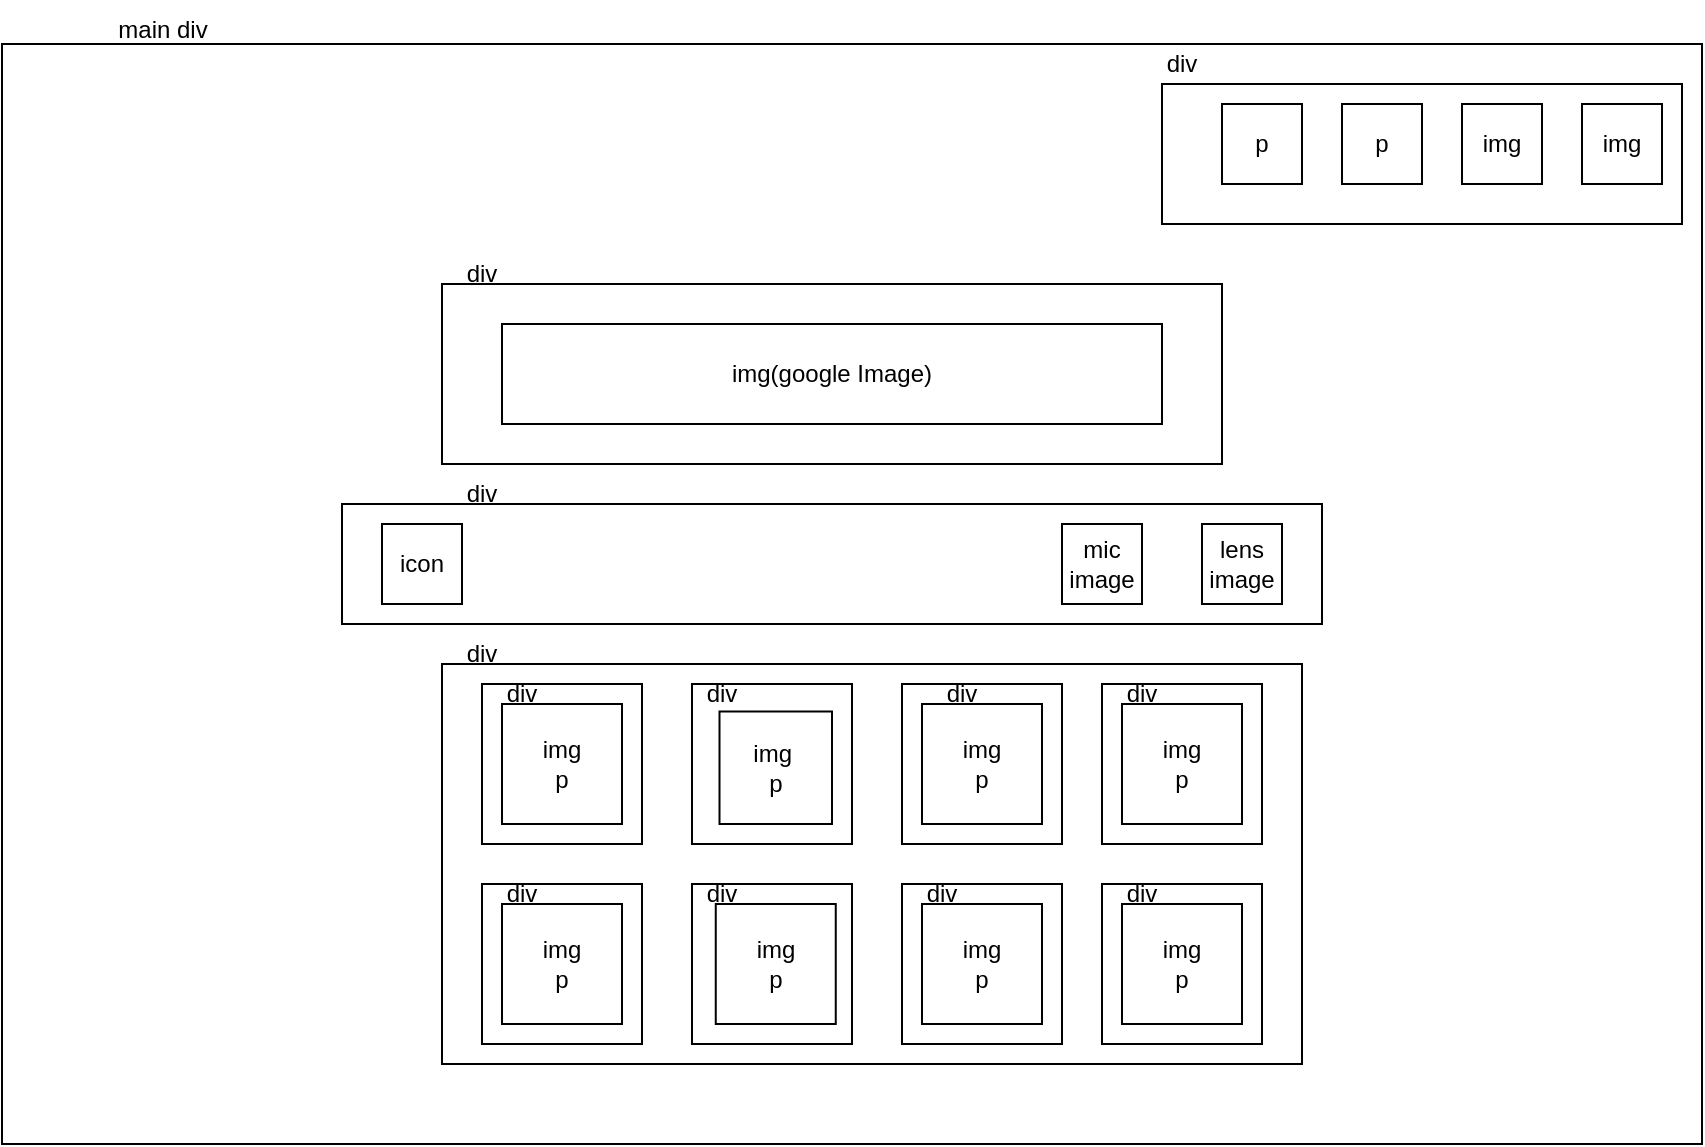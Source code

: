 <mxfile version="22.1.2" type="device">
  <diagram name="Page-1" id="SYpSVl-O07WteA1Kj1Do">
    <mxGraphModel dx="1036" dy="606" grid="1" gridSize="10" guides="1" tooltips="1" connect="1" arrows="1" fold="1" page="1" pageScale="1" pageWidth="850" pageHeight="1100" math="0" shadow="0">
      <root>
        <mxCell id="0" />
        <mxCell id="1" parent="0" />
        <mxCell id="w-ruEgxd44OofjUXRPdC-5" value="" style="rounded=0;whiteSpace=wrap;html=1;" vertex="1" parent="1">
          <mxGeometry y="40" width="850" height="550" as="geometry" />
        </mxCell>
        <mxCell id="w-ruEgxd44OofjUXRPdC-6" value="" style="rounded=0;whiteSpace=wrap;html=1;" vertex="1" parent="1">
          <mxGeometry x="220" y="160" width="390" height="90" as="geometry" />
        </mxCell>
        <mxCell id="w-ruEgxd44OofjUXRPdC-7" value="&lt;p style=&quot;line-height: 120%;&quot;&gt;&lt;br&gt;&lt;/p&gt;" style="rounded=0;whiteSpace=wrap;html=1;" vertex="1" parent="1">
          <mxGeometry x="580" y="60" width="260" height="70" as="geometry" />
        </mxCell>
        <mxCell id="w-ruEgxd44OofjUXRPdC-8" value="main div" style="text;html=1;align=center;verticalAlign=middle;resizable=0;points=[];autosize=1;strokeColor=none;fillColor=none;" vertex="1" parent="1">
          <mxGeometry x="45" y="18" width="70" height="30" as="geometry" />
        </mxCell>
        <mxCell id="w-ruEgxd44OofjUXRPdC-9" value="p" style="whiteSpace=wrap;html=1;aspect=fixed;" vertex="1" parent="1">
          <mxGeometry x="610" y="70" width="40" height="40" as="geometry" />
        </mxCell>
        <mxCell id="w-ruEgxd44OofjUXRPdC-11" value="p" style="whiteSpace=wrap;html=1;aspect=fixed;" vertex="1" parent="1">
          <mxGeometry x="670" y="70" width="40" height="40" as="geometry" />
        </mxCell>
        <mxCell id="w-ruEgxd44OofjUXRPdC-13" value="div" style="text;html=1;strokeColor=none;fillColor=none;align=center;verticalAlign=middle;whiteSpace=wrap;rounded=0;" vertex="1" parent="1">
          <mxGeometry x="560" y="30" width="60" height="40" as="geometry" />
        </mxCell>
        <mxCell id="w-ruEgxd44OofjUXRPdC-15" value="img" style="whiteSpace=wrap;html=1;aspect=fixed;" vertex="1" parent="1">
          <mxGeometry x="730" y="70" width="40" height="40" as="geometry" />
        </mxCell>
        <mxCell id="w-ruEgxd44OofjUXRPdC-16" value="img" style="whiteSpace=wrap;html=1;aspect=fixed;" vertex="1" parent="1">
          <mxGeometry x="790" y="70" width="40" height="40" as="geometry" />
        </mxCell>
        <mxCell id="w-ruEgxd44OofjUXRPdC-17" value="div" style="text;html=1;strokeColor=none;fillColor=none;align=center;verticalAlign=middle;whiteSpace=wrap;rounded=0;" vertex="1" parent="1">
          <mxGeometry x="210" y="140" width="60" height="30" as="geometry" />
        </mxCell>
        <mxCell id="w-ruEgxd44OofjUXRPdC-18" value="img(google Image)" style="rounded=0;whiteSpace=wrap;html=1;" vertex="1" parent="1">
          <mxGeometry x="250" y="180" width="330" height="50" as="geometry" />
        </mxCell>
        <mxCell id="w-ruEgxd44OofjUXRPdC-19" value="" style="rounded=0;whiteSpace=wrap;html=1;" vertex="1" parent="1">
          <mxGeometry x="170" y="270" width="490" height="60" as="geometry" />
        </mxCell>
        <mxCell id="w-ruEgxd44OofjUXRPdC-20" value="div" style="text;html=1;strokeColor=none;fillColor=none;align=center;verticalAlign=middle;whiteSpace=wrap;rounded=0;" vertex="1" parent="1">
          <mxGeometry x="210" y="250" width="60" height="30" as="geometry" />
        </mxCell>
        <mxCell id="w-ruEgxd44OofjUXRPdC-21" value="icon" style="whiteSpace=wrap;html=1;aspect=fixed;" vertex="1" parent="1">
          <mxGeometry x="190" y="280" width="40" height="40" as="geometry" />
        </mxCell>
        <mxCell id="w-ruEgxd44OofjUXRPdC-22" value="mic image" style="whiteSpace=wrap;html=1;aspect=fixed;" vertex="1" parent="1">
          <mxGeometry x="530" y="280" width="40" height="40" as="geometry" />
        </mxCell>
        <mxCell id="w-ruEgxd44OofjUXRPdC-23" value="lens image" style="whiteSpace=wrap;html=1;aspect=fixed;" vertex="1" parent="1">
          <mxGeometry x="600" y="280" width="40" height="40" as="geometry" />
        </mxCell>
        <mxCell id="w-ruEgxd44OofjUXRPdC-24" value="" style="rounded=0;whiteSpace=wrap;html=1;" vertex="1" parent="1">
          <mxGeometry x="220" y="350" width="430" height="200" as="geometry" />
        </mxCell>
        <mxCell id="w-ruEgxd44OofjUXRPdC-26" value="" style="whiteSpace=wrap;html=1;aspect=fixed;" vertex="1" parent="1">
          <mxGeometry x="240" y="360" width="80" height="80" as="geometry" />
        </mxCell>
        <mxCell id="w-ruEgxd44OofjUXRPdC-27" value="" style="whiteSpace=wrap;html=1;aspect=fixed;" vertex="1" parent="1">
          <mxGeometry x="240" y="460" width="80" height="80" as="geometry" />
        </mxCell>
        <mxCell id="w-ruEgxd44OofjUXRPdC-28" value="" style="whiteSpace=wrap;html=1;aspect=fixed;" vertex="1" parent="1">
          <mxGeometry x="345" y="360" width="80" height="80" as="geometry" />
        </mxCell>
        <mxCell id="w-ruEgxd44OofjUXRPdC-29" value="" style="whiteSpace=wrap;html=1;aspect=fixed;" vertex="1" parent="1">
          <mxGeometry x="450" y="360" width="80" height="80" as="geometry" />
        </mxCell>
        <mxCell id="w-ruEgxd44OofjUXRPdC-30" value="" style="whiteSpace=wrap;html=1;aspect=fixed;" vertex="1" parent="1">
          <mxGeometry x="550" y="360" width="80" height="80" as="geometry" />
        </mxCell>
        <mxCell id="w-ruEgxd44OofjUXRPdC-31" value="" style="whiteSpace=wrap;html=1;aspect=fixed;" vertex="1" parent="1">
          <mxGeometry x="345" y="460" width="80" height="80" as="geometry" />
        </mxCell>
        <mxCell id="w-ruEgxd44OofjUXRPdC-32" value="" style="whiteSpace=wrap;html=1;aspect=fixed;" vertex="1" parent="1">
          <mxGeometry x="450" y="460" width="80" height="80" as="geometry" />
        </mxCell>
        <mxCell id="w-ruEgxd44OofjUXRPdC-33" value="" style="whiteSpace=wrap;html=1;aspect=fixed;" vertex="1" parent="1">
          <mxGeometry x="550" y="460" width="80" height="80" as="geometry" />
        </mxCell>
        <mxCell id="w-ruEgxd44OofjUXRPdC-36" value="div" style="text;html=1;strokeColor=none;fillColor=none;align=center;verticalAlign=middle;whiteSpace=wrap;rounded=0;" vertex="1" parent="1">
          <mxGeometry x="210" y="330" width="60" height="30" as="geometry" />
        </mxCell>
        <mxCell id="w-ruEgxd44OofjUXRPdC-38" value="img&lt;br&gt;p" style="whiteSpace=wrap;html=1;aspect=fixed;" vertex="1" parent="1">
          <mxGeometry x="250" y="370" width="60" height="60" as="geometry" />
        </mxCell>
        <mxCell id="w-ruEgxd44OofjUXRPdC-39" value="div" style="text;html=1;strokeColor=none;fillColor=none;align=center;verticalAlign=middle;whiteSpace=wrap;rounded=0;" vertex="1" parent="1">
          <mxGeometry x="230" y="350" width="60" height="30" as="geometry" />
        </mxCell>
        <mxCell id="w-ruEgxd44OofjUXRPdC-40" value="img&amp;nbsp;&lt;br&gt;p" style="whiteSpace=wrap;html=1;aspect=fixed;" vertex="1" parent="1">
          <mxGeometry x="358.75" y="373.75" width="56.25" height="56.25" as="geometry" />
        </mxCell>
        <mxCell id="w-ruEgxd44OofjUXRPdC-41" value="div" style="text;html=1;strokeColor=none;fillColor=none;align=center;verticalAlign=middle;whiteSpace=wrap;rounded=0;" vertex="1" parent="1">
          <mxGeometry x="330" y="350" width="60" height="30" as="geometry" />
        </mxCell>
        <mxCell id="w-ruEgxd44OofjUXRPdC-42" value="img&lt;br&gt;p" style="whiteSpace=wrap;html=1;aspect=fixed;" vertex="1" parent="1">
          <mxGeometry x="460" y="370" width="60" height="60" as="geometry" />
        </mxCell>
        <mxCell id="w-ruEgxd44OofjUXRPdC-43" value="img&lt;br&gt;p" style="whiteSpace=wrap;html=1;aspect=fixed;" vertex="1" parent="1">
          <mxGeometry x="560" y="370" width="60" height="60" as="geometry" />
        </mxCell>
        <mxCell id="w-ruEgxd44OofjUXRPdC-44" value="img&lt;br&gt;p" style="whiteSpace=wrap;html=1;aspect=fixed;" vertex="1" parent="1">
          <mxGeometry x="250" y="470" width="60" height="60" as="geometry" />
        </mxCell>
        <mxCell id="w-ruEgxd44OofjUXRPdC-45" value="img&lt;br&gt;p" style="whiteSpace=wrap;html=1;aspect=fixed;" vertex="1" parent="1">
          <mxGeometry x="356.88" y="470" width="60" height="60" as="geometry" />
        </mxCell>
        <mxCell id="w-ruEgxd44OofjUXRPdC-46" value="img&lt;br&gt;p" style="whiteSpace=wrap;html=1;aspect=fixed;" vertex="1" parent="1">
          <mxGeometry x="460" y="470" width="60" height="60" as="geometry" />
        </mxCell>
        <mxCell id="w-ruEgxd44OofjUXRPdC-47" value="img&lt;br&gt;p" style="whiteSpace=wrap;html=1;aspect=fixed;" vertex="1" parent="1">
          <mxGeometry x="560" y="470" width="60" height="60" as="geometry" />
        </mxCell>
        <mxCell id="w-ruEgxd44OofjUXRPdC-48" value="div" style="text;html=1;strokeColor=none;fillColor=none;align=center;verticalAlign=middle;whiteSpace=wrap;rounded=0;" vertex="1" parent="1">
          <mxGeometry x="450" y="350" width="60" height="30" as="geometry" />
        </mxCell>
        <mxCell id="w-ruEgxd44OofjUXRPdC-49" value="div" style="text;html=1;strokeColor=none;fillColor=none;align=center;verticalAlign=middle;whiteSpace=wrap;rounded=0;" vertex="1" parent="1">
          <mxGeometry x="540" y="350" width="60" height="30" as="geometry" />
        </mxCell>
        <mxCell id="w-ruEgxd44OofjUXRPdC-50" value="div" style="text;html=1;strokeColor=none;fillColor=none;align=center;verticalAlign=middle;whiteSpace=wrap;rounded=0;" vertex="1" parent="1">
          <mxGeometry x="230" y="450" width="60" height="30" as="geometry" />
        </mxCell>
        <mxCell id="w-ruEgxd44OofjUXRPdC-51" value="div" style="text;html=1;strokeColor=none;fillColor=none;align=center;verticalAlign=middle;whiteSpace=wrap;rounded=0;" vertex="1" parent="1">
          <mxGeometry x="330" y="450" width="60" height="30" as="geometry" />
        </mxCell>
        <mxCell id="w-ruEgxd44OofjUXRPdC-52" value="div" style="text;html=1;strokeColor=none;fillColor=none;align=center;verticalAlign=middle;whiteSpace=wrap;rounded=0;" vertex="1" parent="1">
          <mxGeometry x="440" y="450" width="60" height="30" as="geometry" />
        </mxCell>
        <mxCell id="w-ruEgxd44OofjUXRPdC-53" value="div" style="text;html=1;strokeColor=none;fillColor=none;align=center;verticalAlign=middle;whiteSpace=wrap;rounded=0;" vertex="1" parent="1">
          <mxGeometry x="540" y="450" width="60" height="30" as="geometry" />
        </mxCell>
      </root>
    </mxGraphModel>
  </diagram>
</mxfile>
